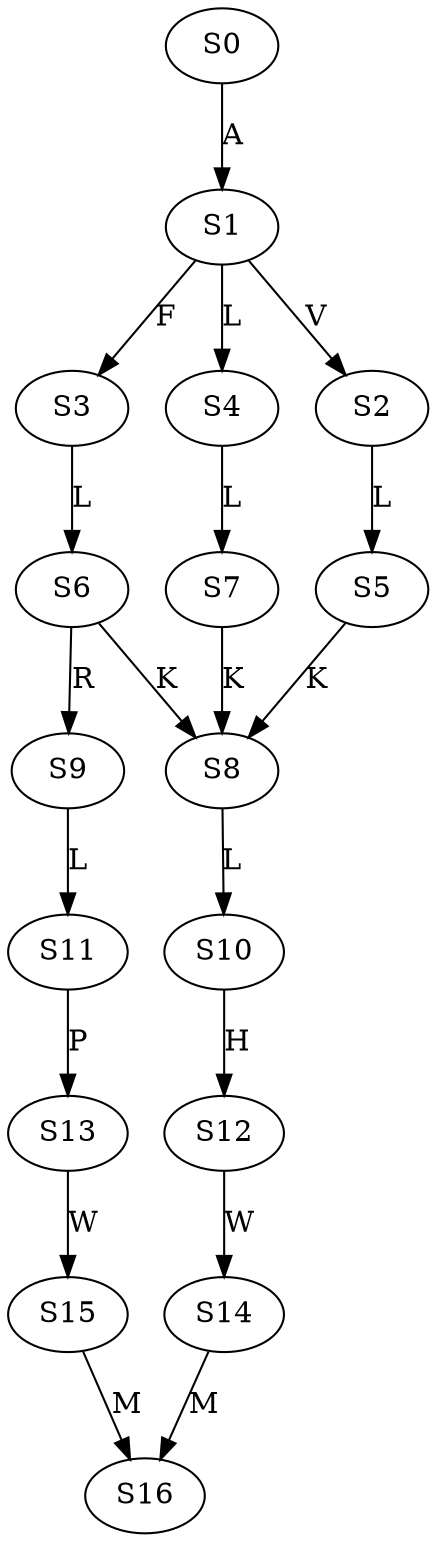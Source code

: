 strict digraph  {
	S0 -> S1 [ label = A ];
	S1 -> S2 [ label = V ];
	S1 -> S3 [ label = F ];
	S1 -> S4 [ label = L ];
	S2 -> S5 [ label = L ];
	S3 -> S6 [ label = L ];
	S4 -> S7 [ label = L ];
	S5 -> S8 [ label = K ];
	S6 -> S9 [ label = R ];
	S6 -> S8 [ label = K ];
	S7 -> S8 [ label = K ];
	S8 -> S10 [ label = L ];
	S9 -> S11 [ label = L ];
	S10 -> S12 [ label = H ];
	S11 -> S13 [ label = P ];
	S12 -> S14 [ label = W ];
	S13 -> S15 [ label = W ];
	S14 -> S16 [ label = M ];
	S15 -> S16 [ label = M ];
}
